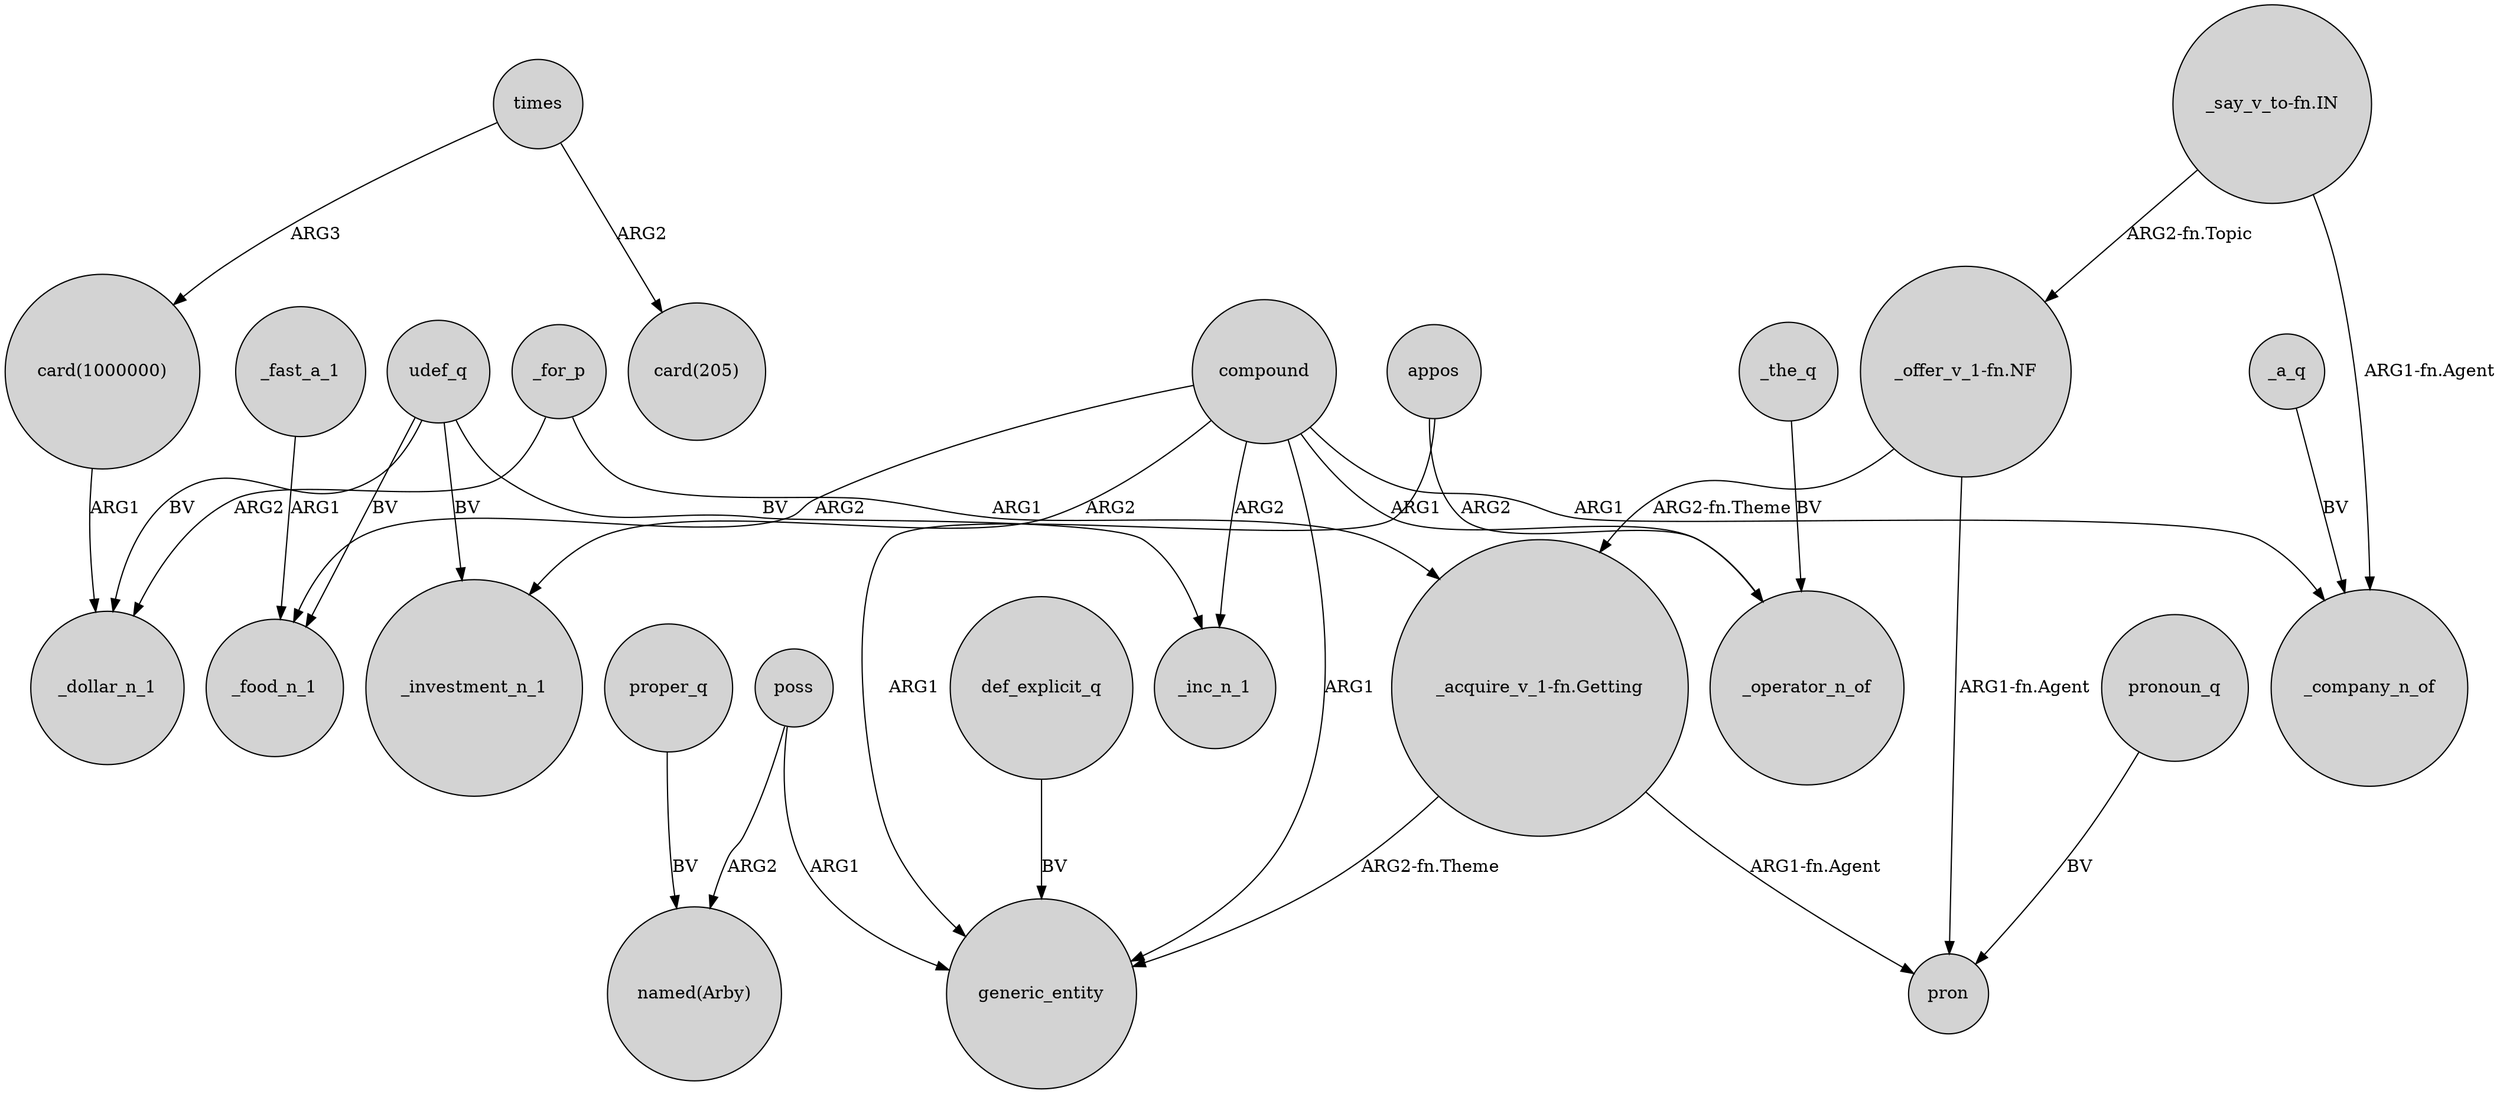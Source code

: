 digraph {
	node [shape=circle style=filled]
	"card(1000000)" -> _dollar_n_1 [label=ARG1]
	compound -> _food_n_1 [label=ARG2]
	compound -> generic_entity [label=ARG1]
	poss -> generic_entity [label=ARG1]
	udef_q -> _inc_n_1 [label=BV]
	_fast_a_1 -> _food_n_1 [label=ARG1]
	_for_p -> _dollar_n_1 [label=ARG2]
	def_explicit_q -> generic_entity [label=BV]
	compound -> _investment_n_1 [label=ARG2]
	times -> "card(205)" [label=ARG2]
	"_say_v_to-fn.IN" -> "_offer_v_1-fn.NF" [label="ARG2-fn.Topic"]
	_the_q -> _operator_n_of [label=BV]
	udef_q -> _food_n_1 [label=BV]
	"_acquire_v_1-fn.Getting" -> pron [label="ARG1-fn.Agent"]
	appos -> generic_entity [label=ARG1]
	compound -> _company_n_of [label=ARG1]
	pronoun_q -> pron [label=BV]
	_for_p -> "_acquire_v_1-fn.Getting" [label=ARG1]
	proper_q -> "named(Arby)" [label=BV]
	times -> "card(1000000)" [label=ARG3]
	compound -> _operator_n_of [label=ARG1]
	"_acquire_v_1-fn.Getting" -> generic_entity [label="ARG2-fn.Theme"]
	_a_q -> _company_n_of [label=BV]
	appos -> _operator_n_of [label=ARG2]
	"_say_v_to-fn.IN" -> _company_n_of [label="ARG1-fn.Agent"]
	udef_q -> _investment_n_1 [label=BV]
	"_offer_v_1-fn.NF" -> "_acquire_v_1-fn.Getting" [label="ARG2-fn.Theme"]
	compound -> _inc_n_1 [label=ARG2]
	poss -> "named(Arby)" [label=ARG2]
	udef_q -> _dollar_n_1 [label=BV]
	"_offer_v_1-fn.NF" -> pron [label="ARG1-fn.Agent"]
}
